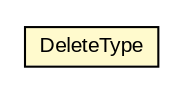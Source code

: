 #!/usr/local/bin/dot
#
# Class diagram 
# Generated by UMLGraph version R5_6-24-gf6e263 (http://www.umlgraph.org/)
#

digraph G {
	edge [fontname="arial",fontsize=10,labelfontname="arial",labelfontsize=10];
	node [fontname="arial",fontsize=10,shape=plaintext];
	nodesep=0.25;
	ranksep=0.5;
	// org.oasis_open.docs.wsrf.rp_2.DeleteType
	c85346 [label=<<table title="org.oasis_open.docs.wsrf.rp_2.DeleteType" border="0" cellborder="1" cellspacing="0" cellpadding="2" port="p" bgcolor="lemonChiffon" href="./DeleteType.html">
		<tr><td><table border="0" cellspacing="0" cellpadding="1">
<tr><td align="center" balign="center"> DeleteType </td></tr>
		</table></td></tr>
		</table>>, URL="./DeleteType.html", fontname="arial", fontcolor="black", fontsize=10.0];
}

